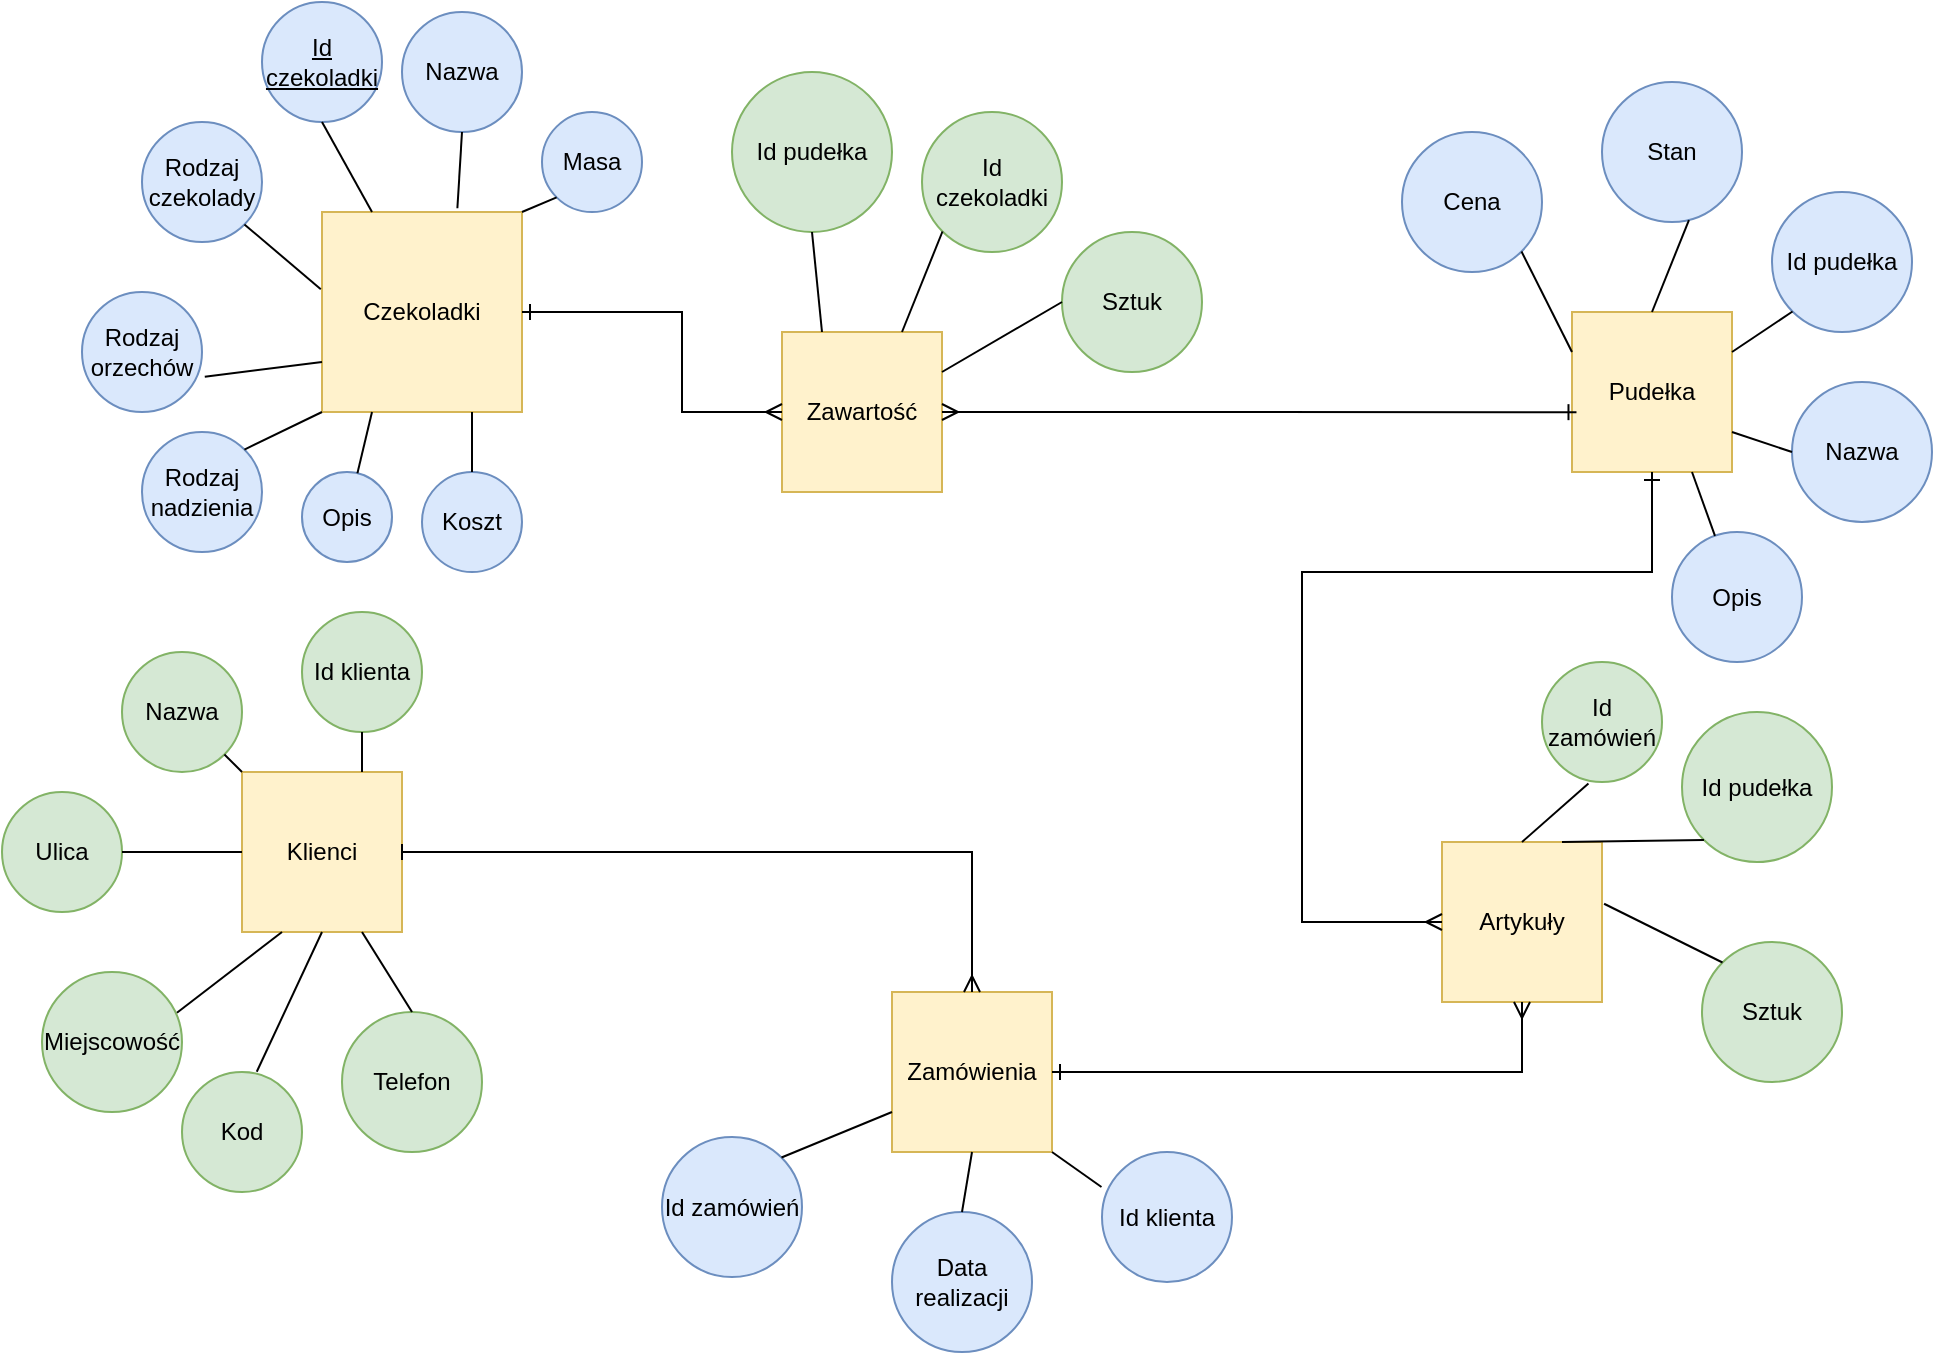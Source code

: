 <mxfile version="22.0.2" type="device">
  <diagram id="R2lEEEUBdFMjLlhIrx00" name="Page-1">
    <mxGraphModel dx="1941" dy="646" grid="1" gridSize="10" guides="1" tooltips="1" connect="1" arrows="1" fold="1" page="1" pageScale="1" pageWidth="850" pageHeight="1100" math="0" shadow="0" extFonts="Permanent Marker^https://fonts.googleapis.com/css?family=Permanent+Marker">
      <root>
        <mxCell id="0" />
        <mxCell id="1" parent="0" />
        <mxCell id="73ffAHBmO4M_iKyoBpWe-1" value="Czekoladki" style="whiteSpace=wrap;html=1;aspect=fixed;fillColor=#fff2cc;strokeColor=#d6b656;" vertex="1" parent="1">
          <mxGeometry x="140" y="140" width="100" height="100" as="geometry" />
        </mxCell>
        <mxCell id="73ffAHBmO4M_iKyoBpWe-2" value="Zamówienia" style="whiteSpace=wrap;html=1;aspect=fixed;fillColor=#fff2cc;strokeColor=#d6b656;" vertex="1" parent="1">
          <mxGeometry x="425" y="530" width="80" height="80" as="geometry" />
        </mxCell>
        <mxCell id="73ffAHBmO4M_iKyoBpWe-3" value="Artykuły" style="whiteSpace=wrap;html=1;aspect=fixed;fillColor=#fff2cc;strokeColor=#d6b656;" vertex="1" parent="1">
          <mxGeometry x="700" y="455" width="80" height="80" as="geometry" />
        </mxCell>
        <mxCell id="73ffAHBmO4M_iKyoBpWe-4" value="Pudełka" style="whiteSpace=wrap;html=1;aspect=fixed;fillColor=#fff2cc;strokeColor=#d6b656;" vertex="1" parent="1">
          <mxGeometry x="765" y="190" width="80" height="80" as="geometry" />
        </mxCell>
        <mxCell id="73ffAHBmO4M_iKyoBpWe-5" value="Klienci" style="whiteSpace=wrap;html=1;aspect=fixed;fillColor=#fff2cc;strokeColor=#d6b656;" vertex="1" parent="1">
          <mxGeometry x="100" y="420" width="80" height="80" as="geometry" />
        </mxCell>
        <mxCell id="73ffAHBmO4M_iKyoBpWe-7" value="Zawartość" style="whiteSpace=wrap;html=1;aspect=fixed;fillColor=#fff2cc;strokeColor=#d6b656;" vertex="1" parent="1">
          <mxGeometry x="370" y="200" width="80" height="80" as="geometry" />
        </mxCell>
        <mxCell id="73ffAHBmO4M_iKyoBpWe-8" value="Nazwa" style="ellipse;whiteSpace=wrap;html=1;aspect=fixed;fillColor=#dae8fc;strokeColor=#6c8ebf;" vertex="1" parent="1">
          <mxGeometry x="180" y="40" width="60" height="60" as="geometry" />
        </mxCell>
        <mxCell id="73ffAHBmO4M_iKyoBpWe-9" value="Id klienta" style="ellipse;whiteSpace=wrap;html=1;aspect=fixed;fillColor=#dae8fc;strokeColor=#6c8ebf;" vertex="1" parent="1">
          <mxGeometry x="530" y="610" width="65" height="65" as="geometry" />
        </mxCell>
        <mxCell id="73ffAHBmO4M_iKyoBpWe-10" value="Id zamówień" style="ellipse;whiteSpace=wrap;html=1;aspect=fixed;fillColor=#dae8fc;strokeColor=#6c8ebf;" vertex="1" parent="1">
          <mxGeometry x="310" y="602.5" width="70" height="70" as="geometry" />
        </mxCell>
        <mxCell id="73ffAHBmO4M_iKyoBpWe-11" value="Sztuk" style="ellipse;whiteSpace=wrap;html=1;aspect=fixed;fillColor=#d5e8d4;strokeColor=#82b366;" vertex="1" parent="1">
          <mxGeometry x="830" y="505" width="70" height="70" as="geometry" />
        </mxCell>
        <mxCell id="73ffAHBmO4M_iKyoBpWe-12" value="Rodzaj czekolady" style="ellipse;whiteSpace=wrap;html=1;aspect=fixed;fillColor=#dae8fc;strokeColor=#6c8ebf;" vertex="1" parent="1">
          <mxGeometry x="50" y="95" width="60" height="60" as="geometry" />
        </mxCell>
        <mxCell id="73ffAHBmO4M_iKyoBpWe-13" value="&lt;u&gt;Id czekoladki&lt;/u&gt;" style="ellipse;whiteSpace=wrap;html=1;aspect=fixed;fillColor=#dae8fc;strokeColor=#6c8ebf;" vertex="1" parent="1">
          <mxGeometry x="110" y="35" width="60" height="60" as="geometry" />
        </mxCell>
        <mxCell id="73ffAHBmO4M_iKyoBpWe-14" value="Rodzaj orzechów" style="ellipse;whiteSpace=wrap;html=1;aspect=fixed;fillColor=#dae8fc;strokeColor=#6c8ebf;" vertex="1" parent="1">
          <mxGeometry x="20" y="180" width="60" height="60" as="geometry" />
        </mxCell>
        <mxCell id="73ffAHBmO4M_iKyoBpWe-15" value="Rodzaj nadzienia" style="ellipse;whiteSpace=wrap;html=1;aspect=fixed;fillColor=#dae8fc;strokeColor=#6c8ebf;" vertex="1" parent="1">
          <mxGeometry x="50" y="250" width="60" height="60" as="geometry" />
        </mxCell>
        <mxCell id="73ffAHBmO4M_iKyoBpWe-16" value="Opis" style="ellipse;whiteSpace=wrap;html=1;aspect=fixed;fillColor=#dae8fc;strokeColor=#6c8ebf;" vertex="1" parent="1">
          <mxGeometry x="130" y="270" width="45" height="45" as="geometry" />
        </mxCell>
        <mxCell id="73ffAHBmO4M_iKyoBpWe-17" value="Koszt" style="ellipse;whiteSpace=wrap;html=1;aspect=fixed;fillColor=#dae8fc;strokeColor=#6c8ebf;" vertex="1" parent="1">
          <mxGeometry x="190" y="270" width="50" height="50" as="geometry" />
        </mxCell>
        <mxCell id="73ffAHBmO4M_iKyoBpWe-18" value="Masa" style="ellipse;whiteSpace=wrap;html=1;aspect=fixed;fillColor=#dae8fc;strokeColor=#6c8ebf;" vertex="1" parent="1">
          <mxGeometry x="250" y="90" width="50" height="50" as="geometry" />
        </mxCell>
        <mxCell id="73ffAHBmO4M_iKyoBpWe-19" value="" style="endArrow=none;html=1;rounded=0;entryX=0;entryY=1;entryDx=0;entryDy=0;exitX=1;exitY=0;exitDx=0;exitDy=0;" edge="1" parent="1" source="73ffAHBmO4M_iKyoBpWe-15" target="73ffAHBmO4M_iKyoBpWe-1">
          <mxGeometry width="50" height="50" relative="1" as="geometry">
            <mxPoint x="70" y="430" as="sourcePoint" />
            <mxPoint x="120" y="380" as="targetPoint" />
          </mxGeometry>
        </mxCell>
        <mxCell id="73ffAHBmO4M_iKyoBpWe-20" value="" style="endArrow=none;html=1;rounded=0;exitX=0.25;exitY=1;exitDx=0;exitDy=0;" edge="1" parent="1" source="73ffAHBmO4M_iKyoBpWe-1" target="73ffAHBmO4M_iKyoBpWe-16">
          <mxGeometry width="50" height="50" relative="1" as="geometry">
            <mxPoint x="400" y="330" as="sourcePoint" />
            <mxPoint x="450" y="280" as="targetPoint" />
          </mxGeometry>
        </mxCell>
        <mxCell id="73ffAHBmO4M_iKyoBpWe-21" value="" style="endArrow=none;html=1;rounded=0;exitX=0.75;exitY=1;exitDx=0;exitDy=0;entryX=0.5;entryY=0;entryDx=0;entryDy=0;" edge="1" parent="1" source="73ffAHBmO4M_iKyoBpWe-1" target="73ffAHBmO4M_iKyoBpWe-17">
          <mxGeometry width="50" height="50" relative="1" as="geometry">
            <mxPoint x="400" y="330" as="sourcePoint" />
            <mxPoint x="450" y="280" as="targetPoint" />
          </mxGeometry>
        </mxCell>
        <mxCell id="73ffAHBmO4M_iKyoBpWe-22" value="" style="endArrow=none;html=1;rounded=0;exitX=1.023;exitY=0.706;exitDx=0;exitDy=0;exitPerimeter=0;entryX=0;entryY=0.75;entryDx=0;entryDy=0;" edge="1" parent="1" source="73ffAHBmO4M_iKyoBpWe-14" target="73ffAHBmO4M_iKyoBpWe-1">
          <mxGeometry width="50" height="50" relative="1" as="geometry">
            <mxPoint x="400" y="330" as="sourcePoint" />
            <mxPoint x="450" y="280" as="targetPoint" />
          </mxGeometry>
        </mxCell>
        <mxCell id="73ffAHBmO4M_iKyoBpWe-23" value="" style="endArrow=none;html=1;rounded=0;exitX=1;exitY=1;exitDx=0;exitDy=0;entryX=-0.006;entryY=0.386;entryDx=0;entryDy=0;entryPerimeter=0;" edge="1" parent="1" source="73ffAHBmO4M_iKyoBpWe-12" target="73ffAHBmO4M_iKyoBpWe-1">
          <mxGeometry width="50" height="50" relative="1" as="geometry">
            <mxPoint x="400" y="330" as="sourcePoint" />
            <mxPoint x="450" y="280" as="targetPoint" />
          </mxGeometry>
        </mxCell>
        <mxCell id="73ffAHBmO4M_iKyoBpWe-24" value="" style="endArrow=none;html=1;rounded=0;exitX=0.5;exitY=1;exitDx=0;exitDy=0;entryX=0.25;entryY=0;entryDx=0;entryDy=0;" edge="1" parent="1" source="73ffAHBmO4M_iKyoBpWe-13" target="73ffAHBmO4M_iKyoBpWe-1">
          <mxGeometry width="50" height="50" relative="1" as="geometry">
            <mxPoint x="400" y="330" as="sourcePoint" />
            <mxPoint x="450" y="280" as="targetPoint" />
          </mxGeometry>
        </mxCell>
        <mxCell id="73ffAHBmO4M_iKyoBpWe-25" value="" style="endArrow=none;html=1;rounded=0;exitX=0.677;exitY=-0.019;exitDx=0;exitDy=0;exitPerimeter=0;entryX=0.5;entryY=1;entryDx=0;entryDy=0;" edge="1" parent="1" source="73ffAHBmO4M_iKyoBpWe-1" target="73ffAHBmO4M_iKyoBpWe-8">
          <mxGeometry width="50" height="50" relative="1" as="geometry">
            <mxPoint x="190" y="130" as="sourcePoint" />
            <mxPoint x="240" y="80" as="targetPoint" />
          </mxGeometry>
        </mxCell>
        <mxCell id="73ffAHBmO4M_iKyoBpWe-26" value="" style="endArrow=none;html=1;rounded=0;exitX=1;exitY=0;exitDx=0;exitDy=0;entryX=0;entryY=1;entryDx=0;entryDy=0;" edge="1" parent="1" source="73ffAHBmO4M_iKyoBpWe-1" target="73ffAHBmO4M_iKyoBpWe-18">
          <mxGeometry width="50" height="50" relative="1" as="geometry">
            <mxPoint x="400" y="330" as="sourcePoint" />
            <mxPoint x="450" y="280" as="targetPoint" />
            <Array as="points" />
          </mxGeometry>
        </mxCell>
        <mxCell id="73ffAHBmO4M_iKyoBpWe-27" value="Id pudełka" style="ellipse;whiteSpace=wrap;html=1;aspect=fixed;fillColor=#d5e8d4;strokeColor=#82b366;" vertex="1" parent="1">
          <mxGeometry x="820" y="390" width="75" height="75" as="geometry" />
        </mxCell>
        <mxCell id="73ffAHBmO4M_iKyoBpWe-28" value="Id zamówień" style="ellipse;whiteSpace=wrap;html=1;aspect=fixed;fillColor=#d5e8d4;strokeColor=#82b366;" vertex="1" parent="1">
          <mxGeometry x="750" y="365" width="60" height="60" as="geometry" />
        </mxCell>
        <mxCell id="73ffAHBmO4M_iKyoBpWe-29" value="Id pudełka" style="ellipse;whiteSpace=wrap;html=1;aspect=fixed;fillColor=#d5e8d4;strokeColor=#82b366;" vertex="1" parent="1">
          <mxGeometry x="345" y="70" width="80" height="80" as="geometry" />
        </mxCell>
        <mxCell id="73ffAHBmO4M_iKyoBpWe-30" value="Id czekoladki" style="ellipse;whiteSpace=wrap;html=1;aspect=fixed;fillColor=#d5e8d4;strokeColor=#82b366;" vertex="1" parent="1">
          <mxGeometry x="440" y="90" width="70" height="70" as="geometry" />
        </mxCell>
        <mxCell id="73ffAHBmO4M_iKyoBpWe-31" value="Sztuk" style="ellipse;whiteSpace=wrap;html=1;aspect=fixed;fillColor=#d5e8d4;strokeColor=#82b366;" vertex="1" parent="1">
          <mxGeometry x="510" y="150" width="70" height="70" as="geometry" />
        </mxCell>
        <mxCell id="73ffAHBmO4M_iKyoBpWe-32" value="Data realizacji" style="ellipse;whiteSpace=wrap;html=1;aspect=fixed;fillColor=#dae8fc;strokeColor=#6c8ebf;" vertex="1" parent="1">
          <mxGeometry x="425" y="640" width="70" height="70" as="geometry" />
        </mxCell>
        <mxCell id="73ffAHBmO4M_iKyoBpWe-33" value="Id pudełka" style="ellipse;whiteSpace=wrap;html=1;aspect=fixed;fillColor=#dae8fc;strokeColor=#6c8ebf;" vertex="1" parent="1">
          <mxGeometry x="865" y="130" width="70" height="70" as="geometry" />
        </mxCell>
        <mxCell id="73ffAHBmO4M_iKyoBpWe-34" value="Nazwa" style="ellipse;whiteSpace=wrap;html=1;aspect=fixed;fillColor=#dae8fc;strokeColor=#6c8ebf;" vertex="1" parent="1">
          <mxGeometry x="875" y="225" width="70" height="70" as="geometry" />
        </mxCell>
        <mxCell id="73ffAHBmO4M_iKyoBpWe-35" value="Opis" style="ellipse;whiteSpace=wrap;html=1;aspect=fixed;fillColor=#dae8fc;strokeColor=#6c8ebf;" vertex="1" parent="1">
          <mxGeometry x="815" y="300" width="65" height="65" as="geometry" />
        </mxCell>
        <mxCell id="73ffAHBmO4M_iKyoBpWe-36" value="Cena" style="ellipse;whiteSpace=wrap;html=1;aspect=fixed;fillColor=#dae8fc;strokeColor=#6c8ebf;" vertex="1" parent="1">
          <mxGeometry x="680" y="100" width="70" height="70" as="geometry" />
        </mxCell>
        <mxCell id="73ffAHBmO4M_iKyoBpWe-37" value="Stan" style="ellipse;whiteSpace=wrap;html=1;aspect=fixed;fillColor=#dae8fc;strokeColor=#6c8ebf;" vertex="1" parent="1">
          <mxGeometry x="780" y="75" width="70" height="70" as="geometry" />
        </mxCell>
        <mxCell id="73ffAHBmO4M_iKyoBpWe-38" value="Telefon" style="ellipse;whiteSpace=wrap;html=1;aspect=fixed;fillColor=#d5e8d4;strokeColor=#82b366;" vertex="1" parent="1">
          <mxGeometry x="150" y="540" width="70" height="70" as="geometry" />
        </mxCell>
        <mxCell id="73ffAHBmO4M_iKyoBpWe-39" value="Id klienta" style="ellipse;whiteSpace=wrap;html=1;aspect=fixed;fillColor=#d5e8d4;strokeColor=#82b366;" vertex="1" parent="1">
          <mxGeometry x="130" y="340" width="60" height="60" as="geometry" />
        </mxCell>
        <mxCell id="73ffAHBmO4M_iKyoBpWe-40" value="Kod" style="ellipse;whiteSpace=wrap;html=1;aspect=fixed;fillColor=#d5e8d4;strokeColor=#82b366;" vertex="1" parent="1">
          <mxGeometry x="70" y="570" width="60" height="60" as="geometry" />
        </mxCell>
        <mxCell id="73ffAHBmO4M_iKyoBpWe-41" value="Miejscowość" style="ellipse;whiteSpace=wrap;html=1;aspect=fixed;fillColor=#d5e8d4;strokeColor=#82b366;" vertex="1" parent="1">
          <mxGeometry y="520" width="70" height="70" as="geometry" />
        </mxCell>
        <mxCell id="73ffAHBmO4M_iKyoBpWe-42" value="Ulica" style="ellipse;whiteSpace=wrap;html=1;aspect=fixed;fillColor=#d5e8d4;strokeColor=#82b366;" vertex="1" parent="1">
          <mxGeometry x="-20" y="430" width="60" height="60" as="geometry" />
        </mxCell>
        <mxCell id="73ffAHBmO4M_iKyoBpWe-43" value="Nazwa" style="ellipse;whiteSpace=wrap;html=1;aspect=fixed;fillColor=#d5e8d4;strokeColor=#82b366;" vertex="1" parent="1">
          <mxGeometry x="40" y="360" width="60" height="60" as="geometry" />
        </mxCell>
        <mxCell id="73ffAHBmO4M_iKyoBpWe-45" value="" style="endArrow=none;html=1;rounded=0;exitX=1;exitY=0.5;exitDx=0;exitDy=0;entryX=0;entryY=0.5;entryDx=0;entryDy=0;" edge="1" parent="1" source="73ffAHBmO4M_iKyoBpWe-42" target="73ffAHBmO4M_iKyoBpWe-5">
          <mxGeometry width="50" height="50" relative="1" as="geometry">
            <mxPoint x="400" y="330" as="sourcePoint" />
            <mxPoint x="450" y="280" as="targetPoint" />
          </mxGeometry>
        </mxCell>
        <mxCell id="73ffAHBmO4M_iKyoBpWe-46" value="" style="endArrow=none;html=1;rounded=0;exitX=1;exitY=1;exitDx=0;exitDy=0;" edge="1" parent="1" source="73ffAHBmO4M_iKyoBpWe-43" target="73ffAHBmO4M_iKyoBpWe-5">
          <mxGeometry width="50" height="50" relative="1" as="geometry">
            <mxPoint x="400" y="330" as="sourcePoint" />
            <mxPoint x="450" y="280" as="targetPoint" />
          </mxGeometry>
        </mxCell>
        <mxCell id="73ffAHBmO4M_iKyoBpWe-47" value="" style="endArrow=none;html=1;rounded=0;exitX=0.5;exitY=1;exitDx=0;exitDy=0;entryX=0.75;entryY=0;entryDx=0;entryDy=0;" edge="1" parent="1" source="73ffAHBmO4M_iKyoBpWe-39" target="73ffAHBmO4M_iKyoBpWe-5">
          <mxGeometry width="50" height="50" relative="1" as="geometry">
            <mxPoint x="400" y="330" as="sourcePoint" />
            <mxPoint x="450" y="280" as="targetPoint" />
          </mxGeometry>
        </mxCell>
        <mxCell id="73ffAHBmO4M_iKyoBpWe-48" value="" style="endArrow=none;html=1;rounded=0;exitX=0.964;exitY=0.291;exitDx=0;exitDy=0;exitPerimeter=0;entryX=0.25;entryY=1;entryDx=0;entryDy=0;" edge="1" parent="1" source="73ffAHBmO4M_iKyoBpWe-41" target="73ffAHBmO4M_iKyoBpWe-5">
          <mxGeometry width="50" height="50" relative="1" as="geometry">
            <mxPoint x="400" y="330" as="sourcePoint" />
            <mxPoint x="450" y="280" as="targetPoint" />
          </mxGeometry>
        </mxCell>
        <mxCell id="73ffAHBmO4M_iKyoBpWe-49" value="" style="endArrow=none;html=1;rounded=0;entryX=0.387;entryY=1.012;entryDx=0;entryDy=0;exitX=0.5;exitY=0;exitDx=0;exitDy=0;entryPerimeter=0;" edge="1" parent="1" source="73ffAHBmO4M_iKyoBpWe-3" target="73ffAHBmO4M_iKyoBpWe-28">
          <mxGeometry width="50" height="50" relative="1" as="geometry">
            <mxPoint x="470" y="295" as="sourcePoint" />
            <mxPoint x="520" y="245" as="targetPoint" />
          </mxGeometry>
        </mxCell>
        <mxCell id="73ffAHBmO4M_iKyoBpWe-50" value="" style="endArrow=none;html=1;rounded=0;exitX=0.5;exitY=0;exitDx=0;exitDy=0;entryX=0.75;entryY=1;entryDx=0;entryDy=0;" edge="1" parent="1" source="73ffAHBmO4M_iKyoBpWe-38" target="73ffAHBmO4M_iKyoBpWe-5">
          <mxGeometry width="50" height="50" relative="1" as="geometry">
            <mxPoint x="400" y="330" as="sourcePoint" />
            <mxPoint x="450" y="280" as="targetPoint" />
          </mxGeometry>
        </mxCell>
        <mxCell id="73ffAHBmO4M_iKyoBpWe-51" value="" style="endArrow=none;html=1;rounded=0;entryX=0.623;entryY=-0.002;entryDx=0;entryDy=0;entryPerimeter=0;exitX=0.5;exitY=1;exitDx=0;exitDy=0;" edge="1" parent="1" source="73ffAHBmO4M_iKyoBpWe-5" target="73ffAHBmO4M_iKyoBpWe-40">
          <mxGeometry width="50" height="50" relative="1" as="geometry">
            <mxPoint x="400" y="330" as="sourcePoint" />
            <mxPoint x="450" y="280" as="targetPoint" />
          </mxGeometry>
        </mxCell>
        <mxCell id="73ffAHBmO4M_iKyoBpWe-52" value="" style="endArrow=none;html=1;rounded=0;entryX=1;entryY=0;entryDx=0;entryDy=0;exitX=0;exitY=0.75;exitDx=0;exitDy=0;" edge="1" parent="1" source="73ffAHBmO4M_iKyoBpWe-2" target="73ffAHBmO4M_iKyoBpWe-10">
          <mxGeometry width="50" height="50" relative="1" as="geometry">
            <mxPoint x="420" y="590" as="sourcePoint" />
            <mxPoint x="280" y="715" as="targetPoint" />
          </mxGeometry>
        </mxCell>
        <mxCell id="73ffAHBmO4M_iKyoBpWe-53" value="" style="endArrow=none;html=1;rounded=0;entryX=0;entryY=0;entryDx=0;entryDy=0;exitX=1.013;exitY=0.386;exitDx=0;exitDy=0;exitPerimeter=0;" edge="1" parent="1" source="73ffAHBmO4M_iKyoBpWe-3" target="73ffAHBmO4M_iKyoBpWe-11">
          <mxGeometry width="50" height="50" relative="1" as="geometry">
            <mxPoint x="470" y="295" as="sourcePoint" />
            <mxPoint x="520" y="245" as="targetPoint" />
          </mxGeometry>
        </mxCell>
        <mxCell id="73ffAHBmO4M_iKyoBpWe-54" value="" style="endArrow=none;html=1;rounded=0;exitX=0;exitY=1;exitDx=0;exitDy=0;entryX=0.75;entryY=0;entryDx=0;entryDy=0;" edge="1" parent="1" source="73ffAHBmO4M_iKyoBpWe-27" target="73ffAHBmO4M_iKyoBpWe-3">
          <mxGeometry width="50" height="50" relative="1" as="geometry">
            <mxPoint x="470" y="295" as="sourcePoint" />
            <mxPoint x="520" y="245" as="targetPoint" />
          </mxGeometry>
        </mxCell>
        <mxCell id="73ffAHBmO4M_iKyoBpWe-55" value="" style="endArrow=none;html=1;rounded=0;exitX=1;exitY=1;exitDx=0;exitDy=0;entryX=0;entryY=0.25;entryDx=0;entryDy=0;" edge="1" parent="1" source="73ffAHBmO4M_iKyoBpWe-36" target="73ffAHBmO4M_iKyoBpWe-4">
          <mxGeometry width="50" height="50" relative="1" as="geometry">
            <mxPoint x="805" y="10" as="sourcePoint" />
            <mxPoint x="855" y="-40" as="targetPoint" />
          </mxGeometry>
        </mxCell>
        <mxCell id="73ffAHBmO4M_iKyoBpWe-56" value="" style="endArrow=none;html=1;rounded=0;exitX=0.621;exitY=0.986;exitDx=0;exitDy=0;exitPerimeter=0;entryX=0.5;entryY=0;entryDx=0;entryDy=0;" edge="1" parent="1" source="73ffAHBmO4M_iKyoBpWe-37" target="73ffAHBmO4M_iKyoBpWe-4">
          <mxGeometry width="50" height="50" relative="1" as="geometry">
            <mxPoint x="805" y="10" as="sourcePoint" />
            <mxPoint x="855" y="-40" as="targetPoint" />
          </mxGeometry>
        </mxCell>
        <mxCell id="73ffAHBmO4M_iKyoBpWe-57" value="" style="endArrow=none;html=1;rounded=0;exitX=0.75;exitY=1;exitDx=0;exitDy=0;" edge="1" parent="1" source="73ffAHBmO4M_iKyoBpWe-4" target="73ffAHBmO4M_iKyoBpWe-35">
          <mxGeometry width="50" height="50" relative="1" as="geometry">
            <mxPoint x="805" y="10" as="sourcePoint" />
            <mxPoint x="855" y="-40" as="targetPoint" />
          </mxGeometry>
        </mxCell>
        <mxCell id="73ffAHBmO4M_iKyoBpWe-58" value="" style="endArrow=none;html=1;rounded=0;entryX=0;entryY=0.5;entryDx=0;entryDy=0;exitX=1;exitY=0.75;exitDx=0;exitDy=0;" edge="1" parent="1" source="73ffAHBmO4M_iKyoBpWe-4" target="73ffAHBmO4M_iKyoBpWe-34">
          <mxGeometry width="50" height="50" relative="1" as="geometry">
            <mxPoint x="805" y="10" as="sourcePoint" />
            <mxPoint x="855" y="-40" as="targetPoint" />
          </mxGeometry>
        </mxCell>
        <mxCell id="73ffAHBmO4M_iKyoBpWe-59" value="" style="endArrow=none;html=1;rounded=0;entryX=0;entryY=1;entryDx=0;entryDy=0;exitX=1;exitY=0.25;exitDx=0;exitDy=0;" edge="1" parent="1" source="73ffAHBmO4M_iKyoBpWe-4" target="73ffAHBmO4M_iKyoBpWe-33">
          <mxGeometry width="50" height="50" relative="1" as="geometry">
            <mxPoint x="835" y="220" as="sourcePoint" />
            <mxPoint x="855" y="-40" as="targetPoint" />
          </mxGeometry>
        </mxCell>
        <mxCell id="73ffAHBmO4M_iKyoBpWe-60" value="" style="endArrow=none;html=1;rounded=0;entryX=0;entryY=0.5;entryDx=0;entryDy=0;exitX=1;exitY=0.25;exitDx=0;exitDy=0;" edge="1" parent="1" source="73ffAHBmO4M_iKyoBpWe-7" target="73ffAHBmO4M_iKyoBpWe-31">
          <mxGeometry width="50" height="50" relative="1" as="geometry">
            <mxPoint x="400" y="330" as="sourcePoint" />
            <mxPoint x="450" y="280" as="targetPoint" />
          </mxGeometry>
        </mxCell>
        <mxCell id="73ffAHBmO4M_iKyoBpWe-61" value="" style="endArrow=none;html=1;rounded=0;entryX=0;entryY=1;entryDx=0;entryDy=0;exitX=0.75;exitY=0;exitDx=0;exitDy=0;" edge="1" parent="1" source="73ffAHBmO4M_iKyoBpWe-7" target="73ffAHBmO4M_iKyoBpWe-30">
          <mxGeometry width="50" height="50" relative="1" as="geometry">
            <mxPoint x="400" y="330" as="sourcePoint" />
            <mxPoint x="450" y="280" as="targetPoint" />
          </mxGeometry>
        </mxCell>
        <mxCell id="73ffAHBmO4M_iKyoBpWe-62" value="" style="endArrow=none;html=1;rounded=0;entryX=0.5;entryY=1;entryDx=0;entryDy=0;exitX=0.25;exitY=0;exitDx=0;exitDy=0;" edge="1" parent="1" source="73ffAHBmO4M_iKyoBpWe-7" target="73ffAHBmO4M_iKyoBpWe-29">
          <mxGeometry width="50" height="50" relative="1" as="geometry">
            <mxPoint x="400" y="330" as="sourcePoint" />
            <mxPoint x="450" y="280" as="targetPoint" />
          </mxGeometry>
        </mxCell>
        <mxCell id="73ffAHBmO4M_iKyoBpWe-63" value="" style="endArrow=none;html=1;rounded=0;entryX=0.5;entryY=0;entryDx=0;entryDy=0;exitX=0.5;exitY=1;exitDx=0;exitDy=0;" edge="1" parent="1" source="73ffAHBmO4M_iKyoBpWe-2" target="73ffAHBmO4M_iKyoBpWe-32">
          <mxGeometry width="50" height="50" relative="1" as="geometry">
            <mxPoint x="230" y="765" as="sourcePoint" />
            <mxPoint x="280" y="715" as="targetPoint" />
          </mxGeometry>
        </mxCell>
        <mxCell id="73ffAHBmO4M_iKyoBpWe-64" value="" style="endArrow=none;html=1;rounded=0;exitX=-0.004;exitY=0.269;exitDx=0;exitDy=0;entryX=1;entryY=1;entryDx=0;entryDy=0;exitPerimeter=0;" edge="1" parent="1" source="73ffAHBmO4M_iKyoBpWe-9" target="73ffAHBmO4M_iKyoBpWe-2">
          <mxGeometry width="50" height="50" relative="1" as="geometry">
            <mxPoint x="230" y="765" as="sourcePoint" />
            <mxPoint x="560" y="665" as="targetPoint" />
          </mxGeometry>
        </mxCell>
        <mxCell id="73ffAHBmO4M_iKyoBpWe-66" value="" style="endArrow=ERmany;html=1;rounded=0;exitX=1;exitY=0.5;exitDx=0;exitDy=0;entryX=0;entryY=0.5;entryDx=0;entryDy=0;startArrow=ERone;startFill=0;endFill=0;" edge="1" parent="1" source="73ffAHBmO4M_iKyoBpWe-1" target="73ffAHBmO4M_iKyoBpWe-7">
          <mxGeometry width="50" height="50" relative="1" as="geometry">
            <mxPoint x="420" y="340" as="sourcePoint" />
            <mxPoint x="470" y="290" as="targetPoint" />
            <Array as="points">
              <mxPoint x="320" y="190" />
              <mxPoint x="320" y="240" />
            </Array>
          </mxGeometry>
        </mxCell>
        <mxCell id="73ffAHBmO4M_iKyoBpWe-67" value="" style="endArrow=ERmany;html=1;rounded=0;exitX=1;exitY=0.5;exitDx=0;exitDy=0;entryX=0.5;entryY=0;entryDx=0;entryDy=0;startArrow=baseDash;startFill=0;endFill=0;" edge="1" parent="1" source="73ffAHBmO4M_iKyoBpWe-5" target="73ffAHBmO4M_iKyoBpWe-2">
          <mxGeometry width="50" height="50" relative="1" as="geometry">
            <mxPoint x="420" y="470" as="sourcePoint" />
            <mxPoint x="470" y="460" as="targetPoint" />
            <Array as="points">
              <mxPoint x="465" y="460" />
            </Array>
          </mxGeometry>
        </mxCell>
        <mxCell id="73ffAHBmO4M_iKyoBpWe-68" value="" style="endArrow=ERmany;html=1;rounded=0;exitX=1;exitY=0.5;exitDx=0;exitDy=0;entryX=0.5;entryY=1;entryDx=0;entryDy=0;startArrow=ERone;startFill=0;endFill=0;" edge="1" parent="1" source="73ffAHBmO4M_iKyoBpWe-2" target="73ffAHBmO4M_iKyoBpWe-3">
          <mxGeometry width="50" height="50" relative="1" as="geometry">
            <mxPoint x="420" y="470" as="sourcePoint" />
            <mxPoint x="470" y="420" as="targetPoint" />
            <Array as="points">
              <mxPoint x="740" y="570" />
            </Array>
          </mxGeometry>
        </mxCell>
        <mxCell id="73ffAHBmO4M_iKyoBpWe-69" value="" style="endArrow=ERone;html=1;rounded=0;entryX=0.5;entryY=1;entryDx=0;entryDy=0;exitX=0;exitY=0.5;exitDx=0;exitDy=0;startArrow=ERmany;startFill=0;endFill=0;" edge="1" parent="1" source="73ffAHBmO4M_iKyoBpWe-3" target="73ffAHBmO4M_iKyoBpWe-4">
          <mxGeometry width="50" height="50" relative="1" as="geometry">
            <mxPoint x="420" y="470" as="sourcePoint" />
            <mxPoint x="470" y="420" as="targetPoint" />
            <Array as="points">
              <mxPoint x="630" y="495" />
              <mxPoint x="630" y="320" />
              <mxPoint x="805" y="320" />
            </Array>
          </mxGeometry>
        </mxCell>
        <mxCell id="73ffAHBmO4M_iKyoBpWe-70" value="" style="endArrow=ERmany;html=1;rounded=0;entryX=1;entryY=0.5;entryDx=0;entryDy=0;exitX=0.028;exitY=0.626;exitDx=0;exitDy=0;exitPerimeter=0;startArrow=ERone;startFill=0;endFill=0;" edge="1" parent="1" source="73ffAHBmO4M_iKyoBpWe-4" target="73ffAHBmO4M_iKyoBpWe-7">
          <mxGeometry width="50" height="50" relative="1" as="geometry">
            <mxPoint x="420" y="470" as="sourcePoint" />
            <mxPoint x="470" y="420" as="targetPoint" />
          </mxGeometry>
        </mxCell>
      </root>
    </mxGraphModel>
  </diagram>
</mxfile>
